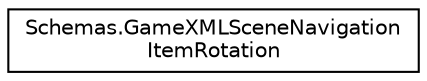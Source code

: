 digraph "Graphical Class Hierarchy"
{
  edge [fontname="Helvetica",fontsize="10",labelfontname="Helvetica",labelfontsize="10"];
  node [fontname="Helvetica",fontsize="10",shape=record];
  rankdir="LR";
  Node1 [label="Schemas.GameXMLSceneNavigation\lItemRotation",height=0.2,width=0.4,color="black", fillcolor="white", style="filled",URL="$class_schemas_1_1_game_x_m_l_scene_navigation_item_rotation.html"];
}

